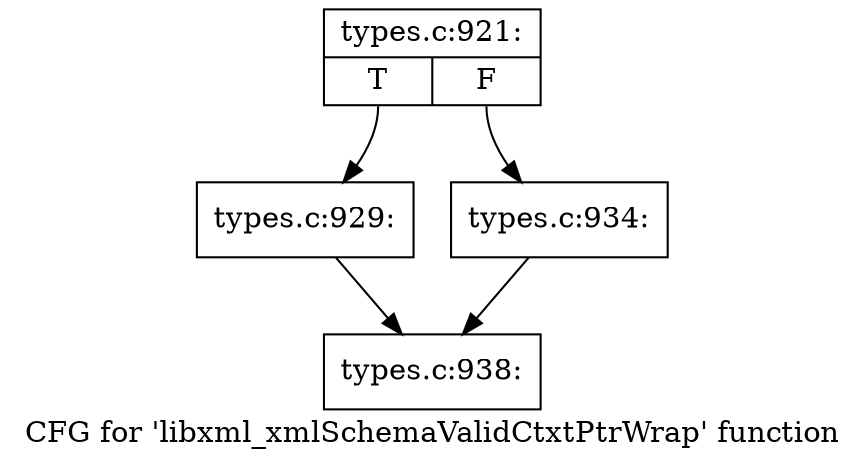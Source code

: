 digraph "CFG for 'libxml_xmlSchemaValidCtxtPtrWrap' function" {
	label="CFG for 'libxml_xmlSchemaValidCtxtPtrWrap' function";

	Node0x55aa7cf4de00 [shape=record,label="{types.c:921:|{<s0>T|<s1>F}}"];
	Node0x55aa7cf4de00:s0 -> Node0x55aa7cfacc50;
	Node0x55aa7cf4de00:s1 -> Node0x55aa7cfacca0;
	Node0x55aa7cfacc50 [shape=record,label="{types.c:929:}"];
	Node0x55aa7cfacc50 -> Node0x55aa7cfab360;
	Node0x55aa7cfacca0 [shape=record,label="{types.c:934:}"];
	Node0x55aa7cfacca0 -> Node0x55aa7cfab360;
	Node0x55aa7cfab360 [shape=record,label="{types.c:938:}"];
}
